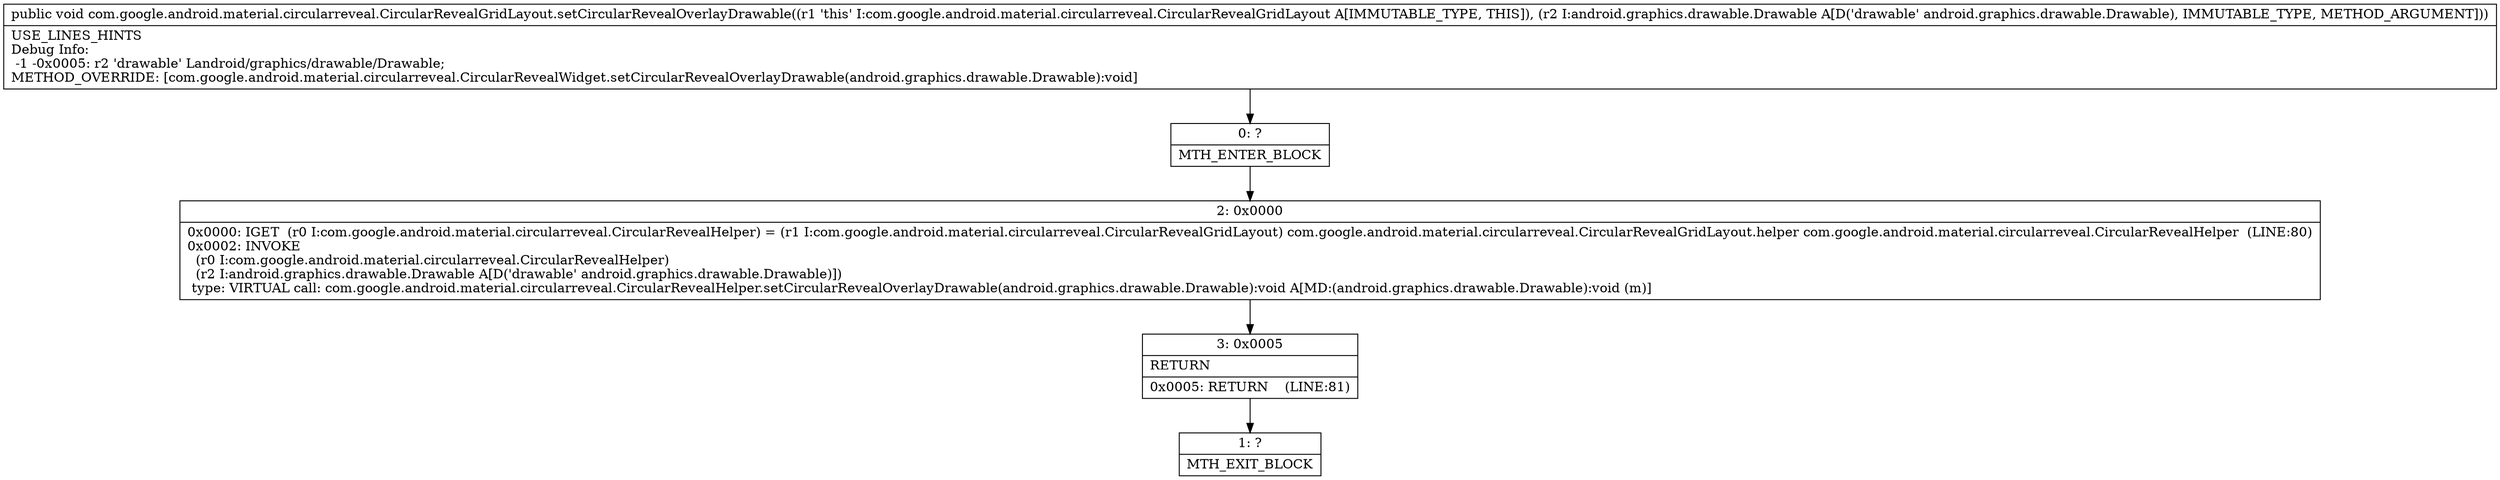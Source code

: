 digraph "CFG forcom.google.android.material.circularreveal.CircularRevealGridLayout.setCircularRevealOverlayDrawable(Landroid\/graphics\/drawable\/Drawable;)V" {
Node_0 [shape=record,label="{0\:\ ?|MTH_ENTER_BLOCK\l}"];
Node_2 [shape=record,label="{2\:\ 0x0000|0x0000: IGET  (r0 I:com.google.android.material.circularreveal.CircularRevealHelper) = (r1 I:com.google.android.material.circularreveal.CircularRevealGridLayout) com.google.android.material.circularreveal.CircularRevealGridLayout.helper com.google.android.material.circularreveal.CircularRevealHelper  (LINE:80)\l0x0002: INVOKE  \l  (r0 I:com.google.android.material.circularreveal.CircularRevealHelper)\l  (r2 I:android.graphics.drawable.Drawable A[D('drawable' android.graphics.drawable.Drawable)])\l type: VIRTUAL call: com.google.android.material.circularreveal.CircularRevealHelper.setCircularRevealOverlayDrawable(android.graphics.drawable.Drawable):void A[MD:(android.graphics.drawable.Drawable):void (m)]\l}"];
Node_3 [shape=record,label="{3\:\ 0x0005|RETURN\l|0x0005: RETURN    (LINE:81)\l}"];
Node_1 [shape=record,label="{1\:\ ?|MTH_EXIT_BLOCK\l}"];
MethodNode[shape=record,label="{public void com.google.android.material.circularreveal.CircularRevealGridLayout.setCircularRevealOverlayDrawable((r1 'this' I:com.google.android.material.circularreveal.CircularRevealGridLayout A[IMMUTABLE_TYPE, THIS]), (r2 I:android.graphics.drawable.Drawable A[D('drawable' android.graphics.drawable.Drawable), IMMUTABLE_TYPE, METHOD_ARGUMENT]))  | USE_LINES_HINTS\lDebug Info:\l  \-1 \-0x0005: r2 'drawable' Landroid\/graphics\/drawable\/Drawable;\lMETHOD_OVERRIDE: [com.google.android.material.circularreveal.CircularRevealWidget.setCircularRevealOverlayDrawable(android.graphics.drawable.Drawable):void]\l}"];
MethodNode -> Node_0;Node_0 -> Node_2;
Node_2 -> Node_3;
Node_3 -> Node_1;
}

